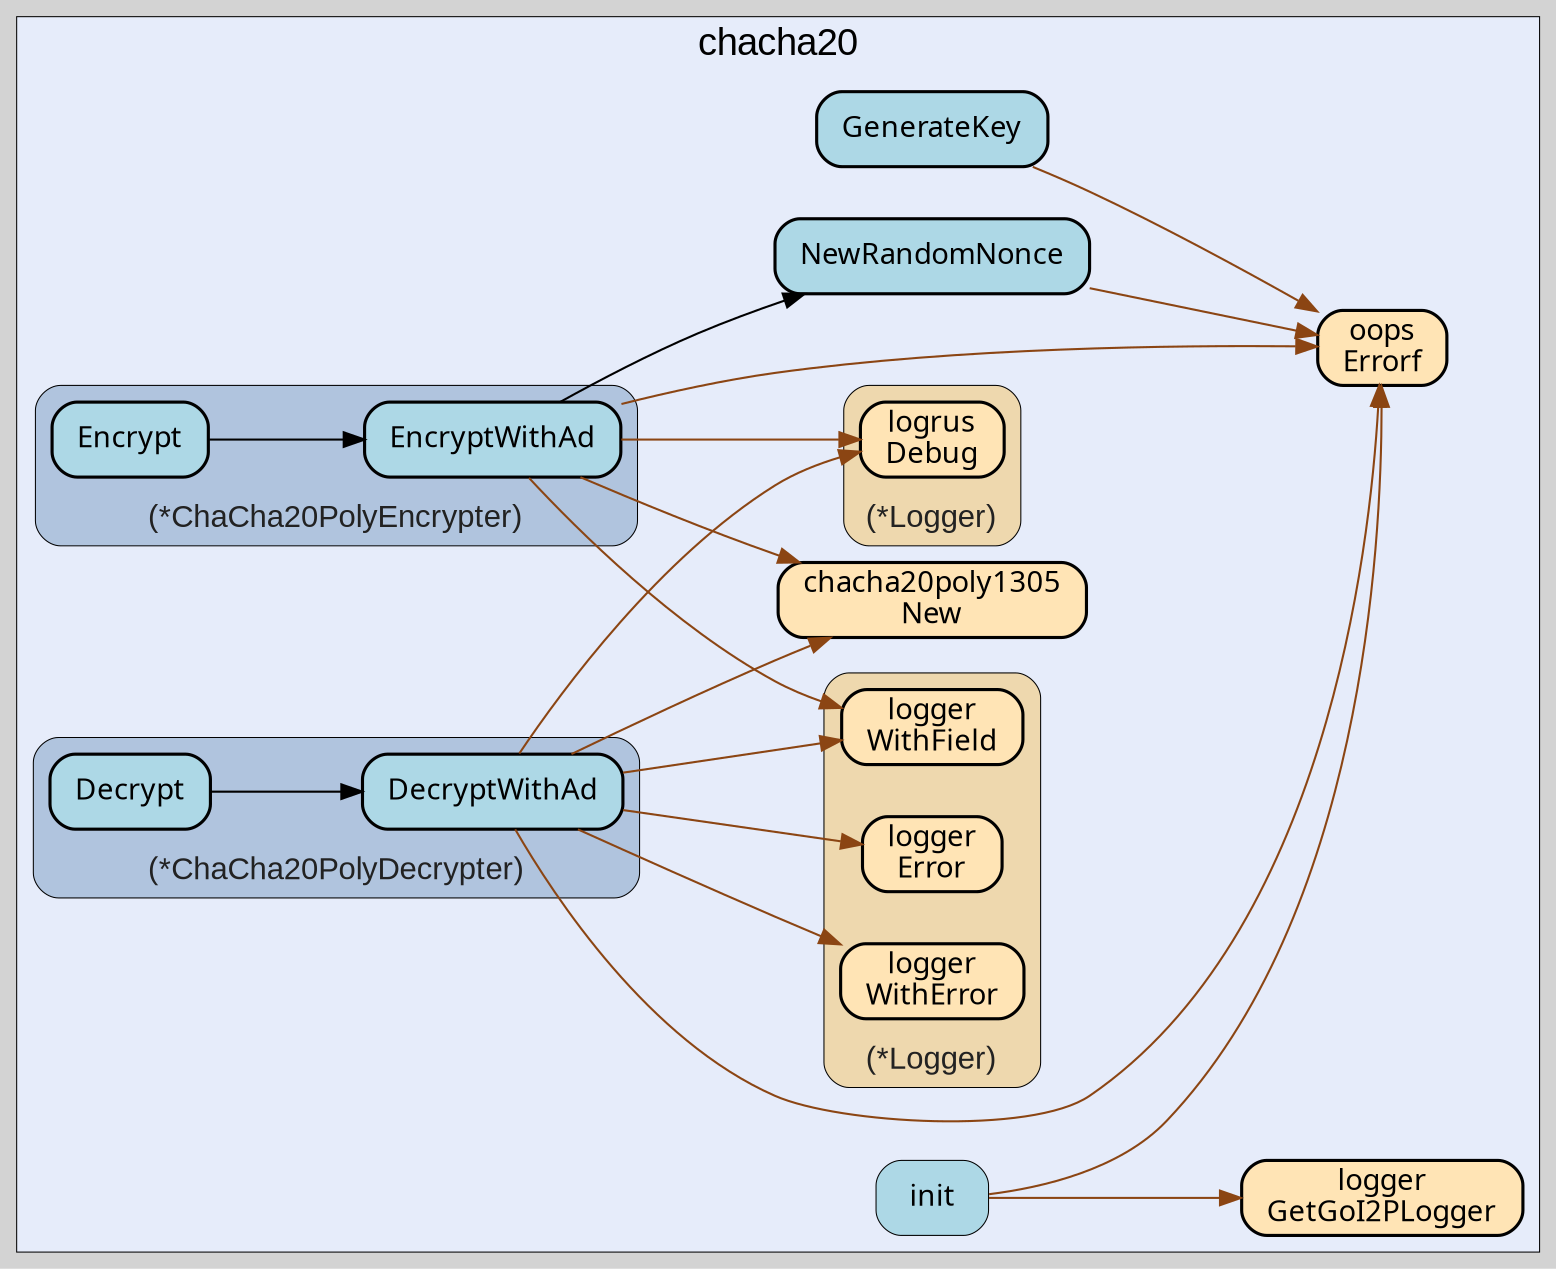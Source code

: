 digraph gocallvis {
    label="";
    labeljust="l";
    fontname="Arial";
    fontsize="14";
    rankdir="LR";
    bgcolor="lightgray";
    style="solid";
    penwidth="0.5";
    pad="0.0";
    nodesep="0.35";

    node [shape="box" style="filled,rounded" fillcolor="honeydew" fontname="Verdana" penwidth="1.0" margin="0.16,0.0"];
    edge [minlen="2"]

    subgraph "cluster_focus" {
        bgcolor="#e6ecfa";
label="chacha20";
labelloc="t";
labeljust="c";
fontsize="18";
        
        "golang.org/x/crypto/chacha20poly1305.New" [ penwidth="1.5" tooltip="golang.org/x/crypto/chacha20poly1305.New | defined in chacha20poly1305.go:40" fillcolor="moccasin" label="chacha20poly1305\nNew" ]
        "github.com/samber/oops.Errorf" [ fillcolor="moccasin" label="oops\nErrorf" penwidth="1.5" tooltip="github.com/samber/oops.Errorf | defined in oops.go:34" ]
        "github.com/go-i2p/crypto/chacha20.NewRandomNonce" [ fillcolor="lightblue" label="NewRandomNonce" penwidth="1.5" tooltip="github.com/go-i2p/crypto/chacha20.NewRandomNonce | defined in utils.go:13\nat utils.go:17: calling [github.com/samber/oops.Errorf]" ]
        "github.com/go-i2p/crypto/chacha20.GenerateKey" [ tooltip="github.com/go-i2p/crypto/chacha20.GenerateKey | defined in chacha20_key.go:12\nat chacha20_key.go:16: calling [github.com/samber/oops.Errorf]" fillcolor="lightblue" label="GenerateKey" penwidth="1.5" ]
        "github.com/go-i2p/crypto/chacha20.init" [ label="init" penwidth="0.5" tooltip="github.com/go-i2p/crypto/chacha20.init | defined in .:0\nat constants.go:23: calling [github.com/samber/oops.Errorf]\nat constants.go:24: calling [github.com/samber/oops.Errorf]\nat constants.go:25: calling [github.com/samber/oops.Errorf]\nat constants.go:26: calling [github.com/samber/oops.Errorf]\nat constants.go:27: calling [github.com/samber/oops.Errorf]\nat constants.go:10: calling [github.com/go-i2p/logger.GetGoI2PLogger]" fillcolor="lightblue" ]
        "github.com/go-i2p/logger.GetGoI2PLogger" [ fillcolor="moccasin" label="logger\nGetGoI2PLogger" penwidth="1.5" tooltip="github.com/go-i2p/logger.GetGoI2PLogger | defined in log.go:120" ]
        
        subgraph "cluster_*github.com/go-i2p/crypto/chacha20.ChaCha20PolyDecrypter" {
        penwidth="0.5";
fontsize="15";
fontcolor="#222222";
style="rounded,filled";
tooltip="type: *github.com/go-i2p/crypto/chacha20.ChaCha20PolyDecrypter";
labelloc="b";
fillcolor="lightsteelblue";
label="(*ChaCha20PolyDecrypter)";
        
        "(*github.com/go-i2p/crypto/chacha20.ChaCha20PolyDecrypter).DecryptWithAd" [ penwidth="1.5" tooltip="(*github.com/go-i2p/crypto/chacha20.ChaCha20PolyDecrypter).DecryptWithAd | defined in chacha20_decrypter.go:20\nat chacha20_decrypter.go:21: calling [(*github.com/sirupsen/logrus.Logger).Debug]\nat chacha20_decrypter.go:45: calling [(*github.com/sirupsen/logrus.Logger).Debug]\nat chacha20_decrypter.go:25: calling [github.com/samber/oops.Errorf]\nat chacha20_decrypter.go:31: calling [github.com/samber/oops.Errorf]\nat chacha20_decrypter.go:21: calling [(*github.com/go-i2p/logger.Logger).WithField]\nat chacha20_decrypter.go:45: calling [(*github.com/go-i2p/logger.Logger).WithField]\nat chacha20_decrypter.go:29: calling [golang.org/x/crypto/chacha20poly1305.New]\nat chacha20_decrypter.go:41: calling [(*github.com/go-i2p/logger.Logger).WithError]\nat chacha20_decrypter.go:41: calling [(*github.com/go-i2p/logger.Logger).Error]" fillcolor="lightblue" label="DecryptWithAd" ]
        "(*github.com/go-i2p/crypto/chacha20.ChaCha20PolyDecrypter).Decrypt" [ tooltip="(*github.com/go-i2p/crypto/chacha20.ChaCha20PolyDecrypter).Decrypt | defined in chacha20_decrypter.go:15\nat chacha20_decrypter.go:16: calling [(*github.com/go-i2p/crypto/chacha20.ChaCha20PolyDecrypter).DecryptWithAd]" fillcolor="lightblue" label="Decrypt" penwidth="1.5" ]
        
    }

        subgraph "cluster_*github.com/go-i2p/crypto/chacha20.ChaCha20PolyEncrypter" {
        penwidth="0.5";
fontsize="15";
labelloc="b";
label="(*ChaCha20PolyEncrypter)";
fontcolor="#222222";
style="rounded,filled";
fillcolor="lightsteelblue";
tooltip="type: *github.com/go-i2p/crypto/chacha20.ChaCha20PolyEncrypter";
        
        "(*github.com/go-i2p/crypto/chacha20.ChaCha20PolyEncrypter).EncryptWithAd" [ fillcolor="lightblue" label="EncryptWithAd" penwidth="1.5" tooltip="(*github.com/go-i2p/crypto/chacha20.ChaCha20PolyEncrypter).EncryptWithAd | defined in chacha20_encrypter.go:21\nat chacha20_encrypter.go:27: calling [github.com/samber/oops.Errorf]\nat chacha20_encrypter.go:31: calling [github.com/go-i2p/crypto/chacha20.NewRandomNonce]\nat chacha20_encrypter.go:22: calling [(*github.com/go-i2p/logger.Logger).WithField]\nat chacha20_encrypter.go:44: calling [(*github.com/go-i2p/logger.Logger).WithField]\nat chacha20_encrypter.go:25: calling [golang.org/x/crypto/chacha20poly1305.New]\nat chacha20_encrypter.go:22: calling [(*github.com/sirupsen/logrus.Logger).Debug]\nat chacha20_encrypter.go:44: calling [(*github.com/sirupsen/logrus.Logger).Debug]" ]
        "(*github.com/go-i2p/crypto/chacha20.ChaCha20PolyEncrypter).Encrypt" [ fillcolor="lightblue" label="Encrypt" penwidth="1.5" tooltip="(*github.com/go-i2p/crypto/chacha20.ChaCha20PolyEncrypter).Encrypt | defined in chacha20_encrypter.go:15\nat chacha20_encrypter.go:16: calling [(*github.com/go-i2p/crypto/chacha20.ChaCha20PolyEncrypter).EncryptWithAd]" ]
        
    }

        subgraph "cluster_*github.com/go-i2p/logger.Logger" {
        style="rounded,filled";
fillcolor="wheat2";
label="(*Logger)";
tooltip="type: *github.com/go-i2p/logger.Logger";
penwidth="0.5";
fontsize="15";
fontcolor="#222222";
labelloc="b";
        
        "(*github.com/go-i2p/logger.Logger).WithField" [ label="logger\nWithField" penwidth="1.5" tooltip="(*github.com/go-i2p/logger.Logger).WithField | defined in log.go:54" fillcolor="moccasin" ]
        "(*github.com/go-i2p/logger.Logger).WithError" [ penwidth="1.5" tooltip="(*github.com/go-i2p/logger.Logger).WithError | defined in log.go:66" fillcolor="moccasin" label="logger\nWithError" ]
        "(*github.com/go-i2p/logger.Logger).Error" [ fillcolor="moccasin" label="logger\nError" penwidth="1.5" tooltip="(*github.com/go-i2p/logger.Logger).Error | defined in log.go:42" ]
        
    }

        subgraph "cluster_*github.com/sirupsen/logrus.Logger" {
        label="(*Logger)";
tooltip="type: *github.com/sirupsen/logrus.Logger";
penwidth="0.5";
fontsize="15";
fontcolor="#222222";
labelloc="b";
style="rounded,filled";
fillcolor="wheat2";
        
        "(*github.com/sirupsen/logrus.Logger).Debug" [ label="logrus\nDebug" penwidth="1.5" tooltip="(*github.com/sirupsen/logrus.Logger).Debug | defined in logger.go:221" fillcolor="moccasin" ]
        
    }

    }

    "(*github.com/go-i2p/crypto/chacha20.ChaCha20PolyDecrypter).DecryptWithAd" -> "(*github.com/sirupsen/logrus.Logger).Debug" [ color="saddlebrown" tooltip="at chacha20_decrypter.go:21: calling [(*github.com/sirupsen/logrus.Logger).Debug]\nat chacha20_decrypter.go:45: calling [(*github.com/sirupsen/logrus.Logger).Debug]" ]
    "(*github.com/go-i2p/crypto/chacha20.ChaCha20PolyDecrypter).DecryptWithAd" -> "github.com/samber/oops.Errorf" [ tooltip="at chacha20_decrypter.go:25: calling [github.com/samber/oops.Errorf]\nat chacha20_decrypter.go:31: calling [github.com/samber/oops.Errorf]" color="saddlebrown" ]
    "(*github.com/go-i2p/crypto/chacha20.ChaCha20PolyDecrypter).DecryptWithAd" -> "(*github.com/go-i2p/logger.Logger).WithField" [ tooltip="at chacha20_decrypter.go:21: calling [(*github.com/go-i2p/logger.Logger).WithField]\nat chacha20_decrypter.go:45: calling [(*github.com/go-i2p/logger.Logger).WithField]" color="saddlebrown" ]
    "(*github.com/go-i2p/crypto/chacha20.ChaCha20PolyEncrypter).EncryptWithAd" -> "github.com/samber/oops.Errorf" [ color="saddlebrown" tooltip="at chacha20_encrypter.go:27: calling [github.com/samber/oops.Errorf]" ]
    "github.com/go-i2p/crypto/chacha20.NewRandomNonce" -> "github.com/samber/oops.Errorf" [ color="saddlebrown" tooltip="at utils.go:17: calling [github.com/samber/oops.Errorf]" ]
    "(*github.com/go-i2p/crypto/chacha20.ChaCha20PolyEncrypter).EncryptWithAd" -> "github.com/go-i2p/crypto/chacha20.NewRandomNonce" [ tooltip="at chacha20_encrypter.go:31: calling [github.com/go-i2p/crypto/chacha20.NewRandomNonce]" ]
    "(*github.com/go-i2p/crypto/chacha20.ChaCha20PolyEncrypter).EncryptWithAd" -> "(*github.com/go-i2p/logger.Logger).WithField" [ color="saddlebrown" tooltip="at chacha20_encrypter.go:22: calling [(*github.com/go-i2p/logger.Logger).WithField]\nat chacha20_encrypter.go:44: calling [(*github.com/go-i2p/logger.Logger).WithField]" ]
    "(*github.com/go-i2p/crypto/chacha20.ChaCha20PolyEncrypter).EncryptWithAd" -> "golang.org/x/crypto/chacha20poly1305.New" [ color="saddlebrown" tooltip="at chacha20_encrypter.go:25: calling [golang.org/x/crypto/chacha20poly1305.New]" ]
    "github.com/go-i2p/crypto/chacha20.GenerateKey" -> "github.com/samber/oops.Errorf" [ color="saddlebrown" tooltip="at chacha20_key.go:16: calling [github.com/samber/oops.Errorf]" ]
    "github.com/go-i2p/crypto/chacha20.init" -> "github.com/samber/oops.Errorf" [ color="saddlebrown" tooltip="at constants.go:23: calling [github.com/samber/oops.Errorf]\nat constants.go:24: calling [github.com/samber/oops.Errorf]\nat constants.go:25: calling [github.com/samber/oops.Errorf]\nat constants.go:26: calling [github.com/samber/oops.Errorf]\nat constants.go:27: calling [github.com/samber/oops.Errorf]" ]
    "(*github.com/go-i2p/crypto/chacha20.ChaCha20PolyDecrypter).DecryptWithAd" -> "golang.org/x/crypto/chacha20poly1305.New" [ color="saddlebrown" tooltip="at chacha20_decrypter.go:29: calling [golang.org/x/crypto/chacha20poly1305.New]" ]
    "(*github.com/go-i2p/crypto/chacha20.ChaCha20PolyDecrypter).DecryptWithAd" -> "(*github.com/go-i2p/logger.Logger).WithError" [ color="saddlebrown" tooltip="at chacha20_decrypter.go:41: calling [(*github.com/go-i2p/logger.Logger).WithError]" ]
    "(*github.com/go-i2p/crypto/chacha20.ChaCha20PolyDecrypter).DecryptWithAd" -> "(*github.com/go-i2p/logger.Logger).Error" [ color="saddlebrown" tooltip="at chacha20_decrypter.go:41: calling [(*github.com/go-i2p/logger.Logger).Error]" ]
    "(*github.com/go-i2p/crypto/chacha20.ChaCha20PolyDecrypter).Decrypt" -> "(*github.com/go-i2p/crypto/chacha20.ChaCha20PolyDecrypter).DecryptWithAd" [ tooltip="at chacha20_decrypter.go:16: calling [(*github.com/go-i2p/crypto/chacha20.ChaCha20PolyDecrypter).DecryptWithAd]" ]
    "(*github.com/go-i2p/crypto/chacha20.ChaCha20PolyEncrypter).EncryptWithAd" -> "(*github.com/sirupsen/logrus.Logger).Debug" [ color="saddlebrown" tooltip="at chacha20_encrypter.go:22: calling [(*github.com/sirupsen/logrus.Logger).Debug]\nat chacha20_encrypter.go:44: calling [(*github.com/sirupsen/logrus.Logger).Debug]" ]
    "(*github.com/go-i2p/crypto/chacha20.ChaCha20PolyEncrypter).Encrypt" -> "(*github.com/go-i2p/crypto/chacha20.ChaCha20PolyEncrypter).EncryptWithAd" [ tooltip="at chacha20_encrypter.go:16: calling [(*github.com/go-i2p/crypto/chacha20.ChaCha20PolyEncrypter).EncryptWithAd]" ]
    "github.com/go-i2p/crypto/chacha20.init" -> "github.com/go-i2p/logger.GetGoI2PLogger" [ color="saddlebrown" tooltip="at constants.go:10: calling [github.com/go-i2p/logger.GetGoI2PLogger]" ]
}

